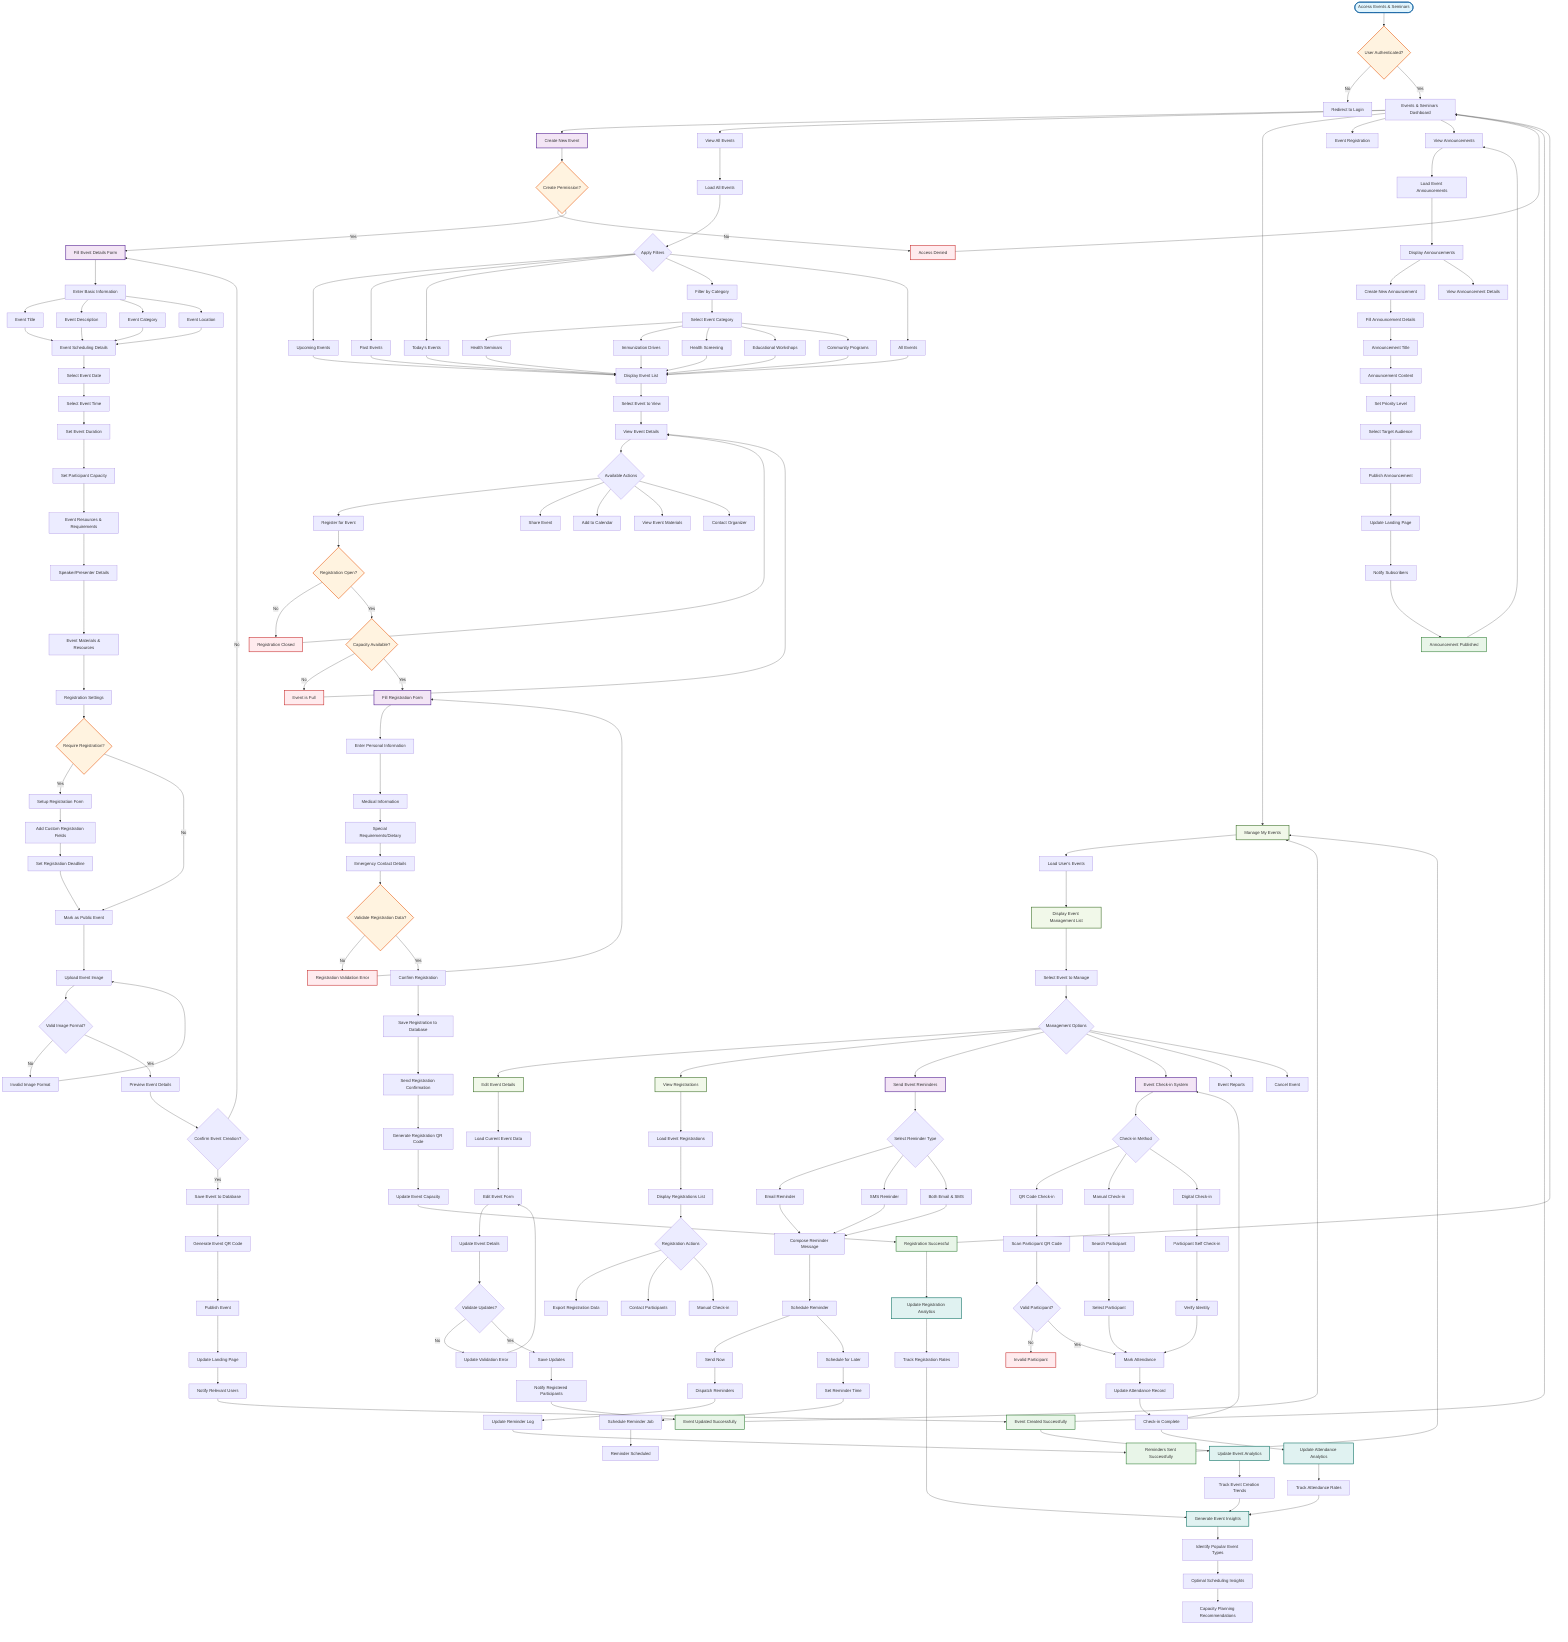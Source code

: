 ﻿flowchart TD
    %% ========================================
    %% EVENTS & SEMINARS FLOWCHART
    %% ========================================
    
    Start([Access Events & Seminars]) --> EventAuth{User Authenticated?}
    EventAuth -->|No| LoginRequired[Redirect to Login]
    EventAuth -->|Yes| EventDashboard[Events & Seminars Dashboard]
    
    %% Dashboard Options
    EventDashboard --> CreateEvent[Create New Event]
    EventDashboard --> ViewEvents[View All Events]
    EventDashboard --> ManageEvents[Manage My Events]
    EventDashboard --> EventRegistration[Event Registration]
    EventDashboard --> EventAnnouncements[View Announcements]
    
    %% Create Event Process (Admin/Health Worker)
    CreateEvent --> CheckPermissions{Create Permission?}
    CheckPermissions -->|No| AccessDenied[Access Denied]
    CheckPermissions -->|Yes| EventForm[Fill Event Details Form]
    
    EventForm --> EventBasicInfo[Enter Basic Information]
    EventBasicInfo --> EventTitle[Event Title]
    EventBasicInfo --> EventDescription[Event Description]
    EventBasicInfo --> EventCategory[Event Category]
    EventBasicInfo --> EventLocation[Event Location]
    
    EventTitle --> EventScheduling[Event Scheduling Details]
    EventDescription --> EventScheduling
    EventCategory --> EventScheduling
    EventLocation --> EventScheduling
    
    EventScheduling --> EventDate[Select Event Date]
    EventDate --> EventTime[Select Event Time]
    EventTime --> EventDuration[Set Event Duration]
    EventDuration --> EventCapacity[Set Participant Capacity]
    
    EventCapacity --> EventResources[Event Resources & Requirements]
    EventResources --> SpeakerDetails[Speaker/Presenter Details]
    SpeakerDetails --> EventMaterials[Event Materials & Resources]
    EventMaterials --> RegistrationSettings[Registration Settings]
    
    RegistrationSettings --> RequireRegistration{Require Registration?}
    RequireRegistration -->|Yes| RegistrationForm[Setup Registration Form]
    RequireRegistration -->|No| PublicEvent[Mark as Public Event]
    
    RegistrationForm --> CustomFields[Add Custom Registration Fields]
    CustomFields --> RegistrationDeadline[Set Registration Deadline]
    RegistrationDeadline --> PublicEvent
    
    PublicEvent --> EventImage[Upload Event Image]
    EventImage --> ValidateImage{Valid Image Format?}
    ValidateImage -->|No| ImageError[Invalid Image Format]
    ValidateImage -->|Yes| PreviewEvent[Preview Event Details]
    ImageError --> EventImage
    
    PreviewEvent --> ConfirmEvent{Confirm Event Creation?}
    ConfirmEvent -->|No| EventForm
    ConfirmEvent -->|Yes| SaveEvent[Save Event to Database]
    
    SaveEvent --> GenerateEventQR[Generate Event QR Code]
    GenerateEventQR --> PublishEvent[Publish Event]
    PublishEvent --> UpdateLandingPage[Update Landing Page]
    UpdateLandingPage --> NotifyUsers[Notify Relevant Users]
    NotifyUsers --> EventCreated[Event Created Successfully]
    
    %% View Events Process
    ViewEvents --> LoadEvents[Load All Events]
    LoadEvents --> EventFilters{Apply Filters}
    EventFilters --> UpcomingEvents[Upcoming Events]
    EventFilters --> PastEvents[Past Events]
    EventFilters --> TodayEvents[Today's Events]
    EventFilters --> CategoryFilter[Filter by Category]
    EventFilters --> AllEvents[All Events]
    
    UpcomingEvents --> DisplayEventList[Display Event List]
    PastEvents --> DisplayEventList
    TodayEvents --> DisplayEventList
    CategoryFilter --> SelectCategory[Select Event Category]
    AllEvents --> DisplayEventList
    
    SelectCategory --> HealthSeminars[Health Seminars]
    SelectCategory --> Immunization[Immunization Drives]
    SelectCategory --> Screening[Health Screening]
    SelectCategory --> Workshops[Educational Workshops]
    SelectCategory --> Community[Community Programs]
    
    HealthSeminars --> DisplayEventList
    Immunization --> DisplayEventList
    Screening --> DisplayEventList
    Workshops --> DisplayEventList
    Community --> DisplayEventList
    
    DisplayEventList --> SelectEvent[Select Event to View]
    SelectEvent --> EventDetails[View Event Details]
    EventDetails --> EventActions{Available Actions}
    
    EventActions --> RegisterForEvent[Register for Event]
    EventActions --> ShareEvent[Share Event]
    EventActions --> AddToCalendar[Add to Calendar]
    EventActions --> ViewEventMaterials[View Event Materials]
    EventActions --> ContactOrganizer[Contact Organizer]
    
    %% Event Registration Process
    RegisterForEvent --> CheckRegistrationOpen{Registration Open?}
    CheckRegistrationOpen -->|No| RegistrationClosed[Registration Closed]
    CheckRegistrationOpen -->|Yes| CheckCapacity{Capacity Available?}
    
    CheckCapacity -->|No| EventFull[Event is Full]
    CheckCapacity -->|Yes| RegistrationForm2[Fill Registration Form]
    
    RegistrationForm2 --> PersonalInfo[Enter Personal Information]
    PersonalInfo --> MedicalInfo[Medical Information]
    MedicalInfo --> SpecialRequirements[Special Requirements/Dietary]
    SpecialRequirements --> EmergencyContact[Emergency Contact Details]
    
    EmergencyContact --> ValidateRegistration{Validate Registration Data?}
    ValidateRegistration -->|No| RegistrationError[Registration Validation Error]
    ValidateRegistration -->|Yes| ConfirmRegistration[Confirm Registration]
    RegistrationError --> RegistrationForm2
    
    ConfirmRegistration --> SaveRegistration[Save Registration to Database]
    SaveRegistration --> SendConfirmation[Send Registration Confirmation]
    SendConfirmation --> GenerateRegQR[Generate Registration QR Code]
    GenerateRegQR --> UpdateEventCapacity[Update Event Capacity]
    UpdateEventCapacity --> RegistrationSuccess[Registration Successful]
    
    %% Event Management Process
    ManageEvents --> LoadUserEvents[Load User's Events]
    LoadUserEvents --> EventManagementList[Display Event Management List]
    EventManagementList --> SelectManageEvent[Select Event to Manage]
    SelectManageEvent --> ManagementOptions{Management Options}
    
    ManagementOptions --> EditEvent[Edit Event Details]
    ManagementOptions --> ViewRegistrations[View Registrations]
    ManagementOptions --> SendReminders[Send Event Reminders]
    ManagementOptions --> EventCheckin[Event Check-in System]
    ManagementOptions --> EventReports[Event Reports]
    ManagementOptions --> CancelEvent[Cancel Event]
    
    %% Edit Event Process
    EditEvent --> LoadEventData[Load Current Event Data]
    LoadEventData --> EditEventForm[Edit Event Form]
    EditEventForm --> UpdateEventDetails[Update Event Details]
    UpdateEventDetails --> ValidateUpdates{Validate Updates?}
    ValidateUpdates -->|No| UpdateError[Update Validation Error]
    ValidateUpdates -->|Yes| SaveUpdates[Save Updates]
    UpdateError --> EditEventForm
    SaveUpdates --> NotifyChanges[Notify Registered Participants]
    NotifyChanges --> UpdateSuccess[Event Updated Successfully]
    
    %% View Registrations Process
    ViewRegistrations --> LoadRegistrations[Load Event Registrations]
    LoadRegistrations --> RegistrationsList[Display Registrations List]
    RegistrationsList --> RegistrationActions{Registration Actions}
    RegistrationActions --> ExportRegistrations[Export Registration Data]
    RegistrationActions --> ContactParticipants[Contact Participants]
    RegistrationActions --> CheckInParticipants[Manual Check-in]
    
    %% Send Reminders Process
    SendReminders --> ReminderType{Select Reminder Type}
    ReminderType --> EmailReminder[Email Reminder]
    ReminderType --> SMSReminder[SMS Reminder]
    ReminderType --> BothReminders[Both Email & SMS]
    
    EmailReminder --> ComposeReminder[Compose Reminder Message]
    SMSReminder --> ComposeReminder
    BothReminders --> ComposeReminder
    
    ComposeReminder --> ReminderSchedule[Schedule Reminder]
    ReminderSchedule --> SendNow[Send Now]
    ReminderSchedule --> ScheduleLater[Schedule for Later]
    
    SendNow --> DispatchReminders[Dispatch Reminders]
    ScheduleLater --> SetReminderTime[Set Reminder Time]
    SetReminderTime --> ScheduleReminder[Schedule Reminder Job]
    ScheduleReminder --> ReminderScheduled[Reminder Scheduled]
    
    DispatchReminders --> UpdateReminderLog[Update Reminder Log]
    UpdateReminderLog --> RemindersSent[Reminders Sent Successfully]
    
    %% Event Check-in System
    EventCheckin --> CheckinMethod{Check-in Method}
    CheckinMethod --> QRCodeCheckin[QR Code Check-in]
    CheckinMethod --> ManualCheckin[Manual Check-in]
    CheckinMethod --> DigitalCheckin[Digital Check-in]
    
    QRCodeCheckin --> ScanParticipantQR[Scan Participant QR Code]
    ScanParticipantQR --> ValidateParticipant{Valid Participant?}
    ValidateParticipant -->|No| InvalidParticipant[Invalid Participant]
    ValidateParticipant -->|Yes| MarkAttendance[Mark Attendance]
    
    ManualCheckin --> SearchParticipant[Search Participant]
    SearchParticipant --> SelectParticipant[Select Participant]
    SelectParticipant --> MarkAttendance
    
    DigitalCheckin --> ParticipantLogin[Participant Self Check-in]
    ParticipantLogin --> VerifyIdentity[Verify Identity]
    VerifyIdentity --> MarkAttendance
    
    MarkAttendance --> UpdateAttendanceRecord[Update Attendance Record]
    UpdateAttendanceRecord --> CheckinComplete[Check-in Complete]
    
    %% Announcements & Landing Page
    EventAnnouncements --> LoadAnnouncements[Load Event Announcements]
    LoadAnnouncements --> AnnouncementsList[Display Announcements]
    AnnouncementsList --> CreateAnnouncement[Create New Announcement]
    AnnouncementsList --> ViewAnnouncement[View Announcement Details]
    
    CreateAnnouncement --> AnnouncementForm[Fill Announcement Details]
    AnnouncementForm --> AnnouncementTitle[Announcement Title]
    AnnouncementTitle --> AnnouncementContent[Announcement Content]
    AnnouncementContent --> AnnouncementPriority[Set Priority Level]
    AnnouncementPriority --> TargetAudience[Select Target Audience]
    TargetAudience --> PublishAnnouncement[Publish Announcement]
    PublishAnnouncement --> UpdateLandingPage2[Update Landing Page]
    UpdateLandingPage2 --> NotifySubscribers[Notify Subscribers]
    NotifySubscribers --> AnnouncementPublished[Announcement Published]
    
    %% Date Tracking & Analytics
    EventCreated --> EventAnalytics[Update Event Analytics]
    RegistrationSuccess --> RegistrationAnalytics[Update Registration Analytics]
    CheckinComplete --> AttendanceAnalytics[Update Attendance Analytics]
    
    EventAnalytics --> TrackEventCreation[Track Event Creation Trends]
    RegistrationAnalytics --> TrackRegistrationRates[Track Registration Rates]
    AttendanceAnalytics --> TrackAttendanceRates[Track Attendance Rates]
    
    TrackEventCreation --> EventInsights[Generate Event Insights]
    TrackRegistrationRates --> EventInsights
    TrackAttendanceRates --> EventInsights
    
    EventInsights --> PopularEventTypes[Identify Popular Event Types]
    PopularEventTypes --> OptimalScheduling[Optimal Scheduling Insights]
    OptimalScheduling --> CapacityPlanning[Capacity Planning Recommendations]
    
    %% Return Paths
    EventCreated --> EventDashboard
    RegistrationSuccess --> EventDashboard
    UpdateSuccess --> ManageEvents
    RemindersSent --> ManageEvents
    CheckinComplete --> EventCheckin
    AnnouncementPublished --> EventAnnouncements
    AccessDenied --> EventDashboard
    RegistrationClosed --> EventDetails
    EventFull --> EventDetails
    
    %% Styling
    classDef startEnd fill:#e1f5fe,stroke:#01579b,stroke-width:2px
    classDef process fill:#f3e5f5,stroke:#4a148c,stroke-width:2px
    classDef decision fill:#fff3e0,stroke:#e65100,stroke-width:2px
    classDef success fill:#e8f5e8,stroke:#2e7d32,stroke-width:2px
    classDef error fill:#ffebee,stroke:#c62828,stroke-width:2px
    classDef analytics fill:#e0f2f1,stroke:#00695c,stroke-width:2px
    classDef management fill:#f1f8e9,stroke:#33691e,stroke-width:2px
    
    class Start,EventCreated,RegistrationSuccess,AnnouncementPublished startEnd
    class CreateEvent,EventForm,RegistrationForm2,SendReminders,EventCheckin process
    class EventAuth,CheckPermissions,RequireRegistration,CheckRegistrationOpen,CheckCapacity,ValidateRegistration decision
    class EventCreated,RegistrationSuccess,UpdateSuccess,RemindersSent,AnnouncementPublished success
    class AccessDenied,RegistrationClosed,EventFull,RegistrationError,InvalidParticipant error
    class EventAnalytics,RegistrationAnalytics,AttendanceAnalytics,EventInsights analytics
    class ManageEvents,EditEvent,ViewRegistrations,EventManagementList management